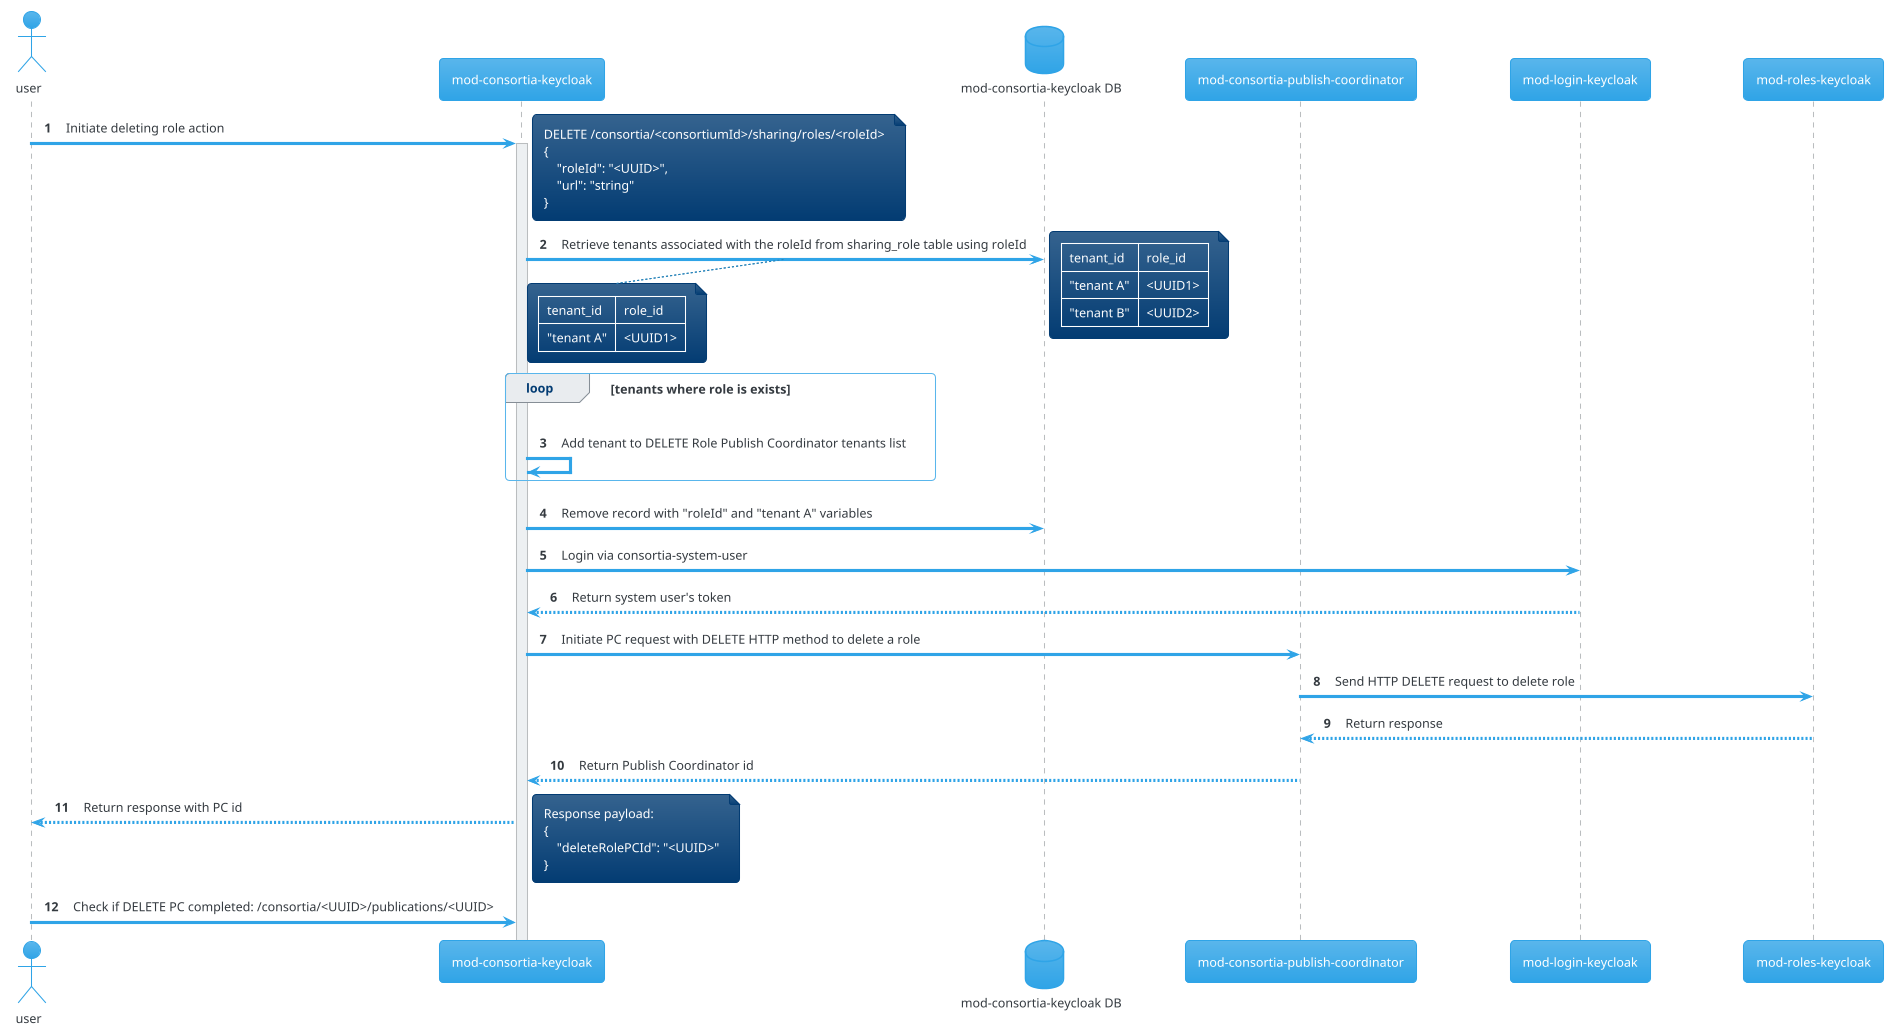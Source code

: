 @startuml

!pragma teoz true
!theme cerulean

autonumber

actor "user" as user

participant "mod-consortia-keycloak" as mck
database "mod-consortia-keycloak DB" as mck_db
participant "mod-consortia-publish-coordinator" as mc_pc
participant "mod-login-keycloak" as ml
participant "mod-roles-keycloak" as mrk

user -> mck: Initiate deleting role action
note right
DELETE /consortia/<consortiumId>/sharing/roles/<roleId>
{
    "roleId": "<UUID>",
    "url": "string"
}
end note
activate mck

mck -> mck_db: Retrieve tenants associated with the roleId from sharing_role table using roleId
note bottom
| tenant_id | role_id |
| "tenant A" | <UUID1> |
end note
note right
| tenant_id | role_id |
| "tenant A" | <UUID1> |
| "tenant B" | <UUID2> |
end note

loop tenants where role is exists
    mck -> mck: Add tenant to DELETE Role Publish Coordinator tenants list
end

mck -> mck_db: Remove record with "roleId" and "tenant A" variables

mck -> ml: Login via consortia-system-user
ml --> mck: Return system user's token

mck -> mc_pc: Initiate PC request with DELETE HTTP method to delete a role
mc_pc -> mrk: Send HTTP DELETE request to delete role
mrk --> mc_pc: Return response
mc_pc --> mck: Return Publish Coordinator id

mck --> user: Return response with PC id
note right
Response payload:
{
    "deleteRolePCId": "<UUID>"
}
end note

user -> mck: Check if DELETE PC completed: /consortia/<UUID>/publications/<UUID>

@enduml
